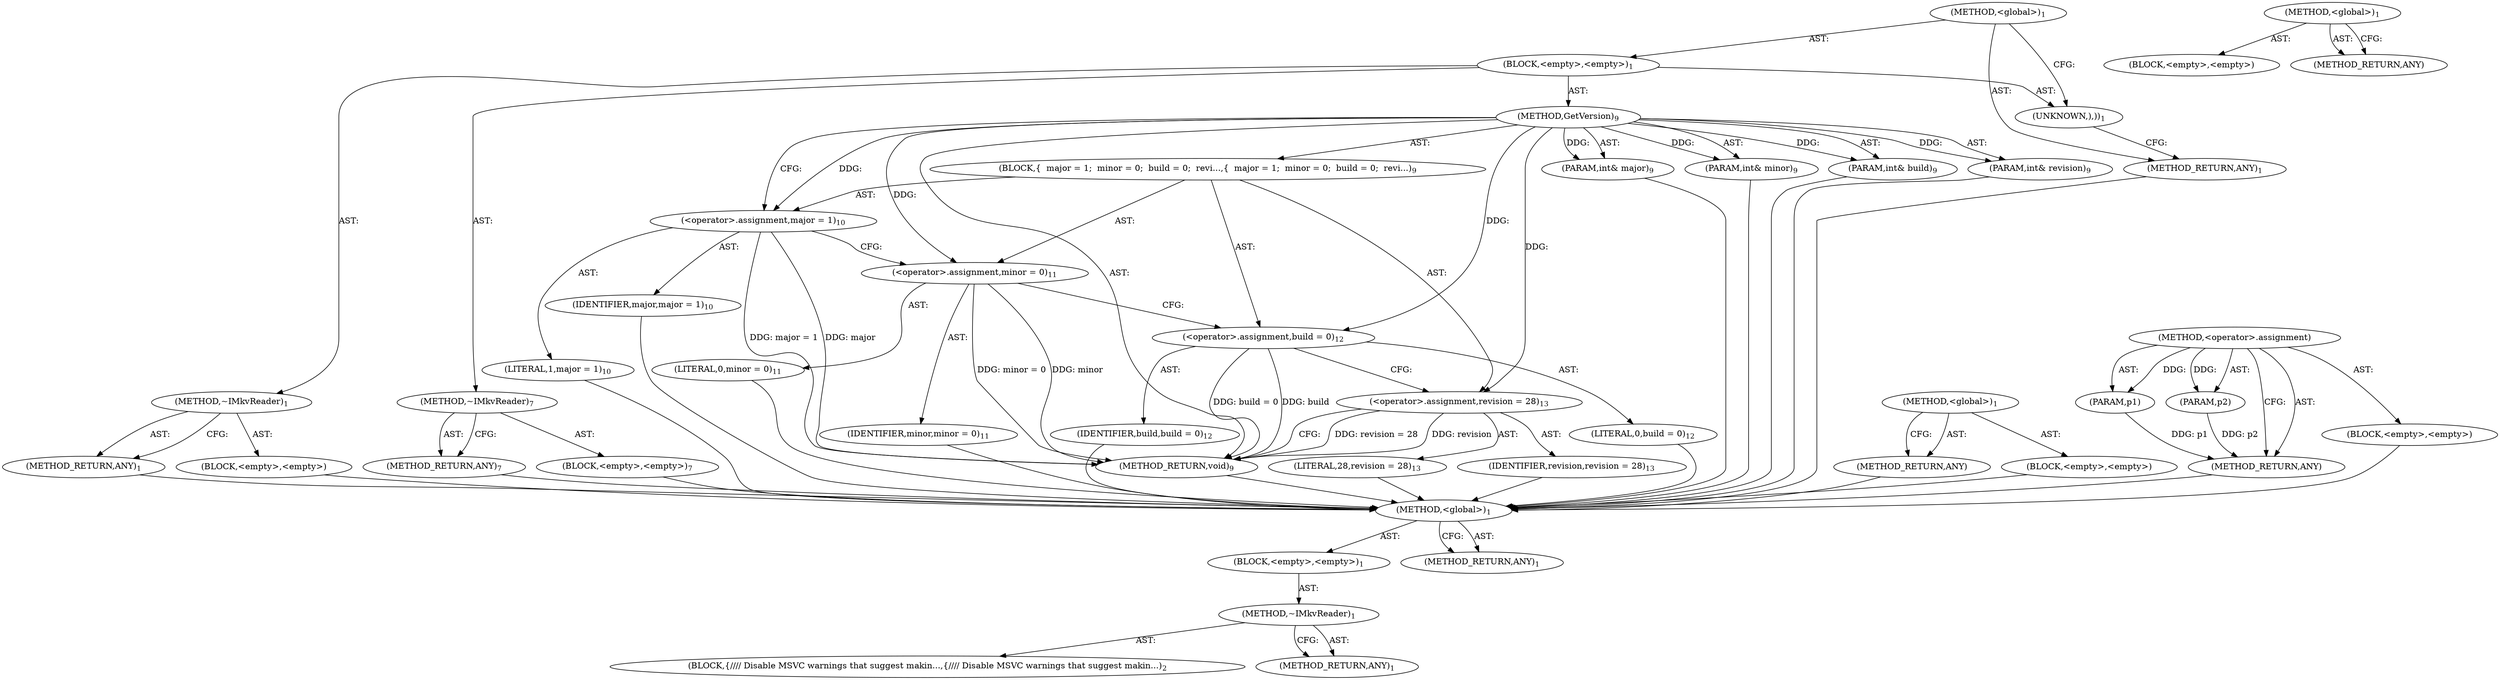 digraph "~IMkvReader" {
vulnerable_6 [label=<(METHOD,&lt;global&gt;)<SUB>1</SUB>>];
vulnerable_7 [label=<(BLOCK,&lt;empty&gt;,&lt;empty&gt;)<SUB>1</SUB>>];
vulnerable_8 [label=<(METHOD,~IMkvReader)<SUB>1</SUB>>];
vulnerable_9 [label=<(BLOCK,{
//// Disable MSVC warnings that suggest makin...,{
//// Disable MSVC warnings that suggest makin...)<SUB>2</SUB>>];
vulnerable_10 [label=<(METHOD_RETURN,ANY)<SUB>1</SUB>>];
vulnerable_12 [label=<(METHOD_RETURN,ANY)<SUB>1</SUB>>];
vulnerable_19 [label=<(METHOD,&lt;global&gt;)<SUB>1</SUB>>];
vulnerable_20 [label=<(BLOCK,&lt;empty&gt;,&lt;empty&gt;)>];
vulnerable_21 [label=<(METHOD_RETURN,ANY)>];
fixed_6 [label=<(METHOD,&lt;global&gt;)<SUB>1</SUB>>];
fixed_7 [label=<(BLOCK,&lt;empty&gt;,&lt;empty&gt;)<SUB>1</SUB>>];
fixed_8 [label=<(METHOD,~IMkvReader)<SUB>1</SUB>>];
fixed_9 [label=<(BLOCK,&lt;empty&gt;,&lt;empty&gt;)>];
fixed_10 [label=<(METHOD_RETURN,ANY)<SUB>1</SUB>>];
fixed_12 [label=<(UNKNOWN,),))<SUB>1</SUB>>];
fixed_13 [label=<(METHOD,~IMkvReader)<SUB>7</SUB>>];
fixed_14 [label=<(BLOCK,&lt;empty&gt;,&lt;empty&gt;)<SUB>7</SUB>>];
fixed_15 [label=<(METHOD_RETURN,ANY)<SUB>7</SUB>>];
fixed_17 [label=<(METHOD,GetVersion)<SUB>9</SUB>>];
fixed_18 [label=<(PARAM,int&amp; major)<SUB>9</SUB>>];
fixed_19 [label=<(PARAM,int&amp; minor)<SUB>9</SUB>>];
fixed_20 [label=<(PARAM,int&amp; build)<SUB>9</SUB>>];
fixed_21 [label=<(PARAM,int&amp; revision)<SUB>9</SUB>>];
fixed_22 [label=<(BLOCK,{
  major = 1;
  minor = 0;
  build = 0;
  revi...,{
  major = 1;
  minor = 0;
  build = 0;
  revi...)<SUB>9</SUB>>];
fixed_23 [label=<(&lt;operator&gt;.assignment,major = 1)<SUB>10</SUB>>];
fixed_24 [label=<(IDENTIFIER,major,major = 1)<SUB>10</SUB>>];
fixed_25 [label=<(LITERAL,1,major = 1)<SUB>10</SUB>>];
fixed_26 [label=<(&lt;operator&gt;.assignment,minor = 0)<SUB>11</SUB>>];
fixed_27 [label=<(IDENTIFIER,minor,minor = 0)<SUB>11</SUB>>];
fixed_28 [label=<(LITERAL,0,minor = 0)<SUB>11</SUB>>];
fixed_29 [label=<(&lt;operator&gt;.assignment,build = 0)<SUB>12</SUB>>];
fixed_30 [label=<(IDENTIFIER,build,build = 0)<SUB>12</SUB>>];
fixed_31 [label=<(LITERAL,0,build = 0)<SUB>12</SUB>>];
fixed_32 [label=<(&lt;operator&gt;.assignment,revision = 28)<SUB>13</SUB>>];
fixed_33 [label=<(IDENTIFIER,revision,revision = 28)<SUB>13</SUB>>];
fixed_34 [label=<(LITERAL,28,revision = 28)<SUB>13</SUB>>];
fixed_35 [label=<(METHOD_RETURN,void)<SUB>9</SUB>>];
fixed_37 [label=<(METHOD_RETURN,ANY)<SUB>1</SUB>>];
fixed_46 [label=<(METHOD,&lt;global&gt;)<SUB>1</SUB>>];
fixed_47 [label=<(BLOCK,&lt;empty&gt;,&lt;empty&gt;)>];
fixed_48 [label=<(METHOD_RETURN,ANY)>];
fixed_52 [label=<(METHOD,&lt;operator&gt;.assignment)>];
fixed_53 [label=<(PARAM,p1)>];
fixed_54 [label=<(PARAM,p2)>];
fixed_55 [label=<(BLOCK,&lt;empty&gt;,&lt;empty&gt;)>];
fixed_56 [label=<(METHOD_RETURN,ANY)>];
vulnerable_6 -> vulnerable_7  [key=0, label="AST: "];
vulnerable_6 -> vulnerable_12  [key=0, label="AST: "];
vulnerable_6 -> vulnerable_12  [key=1, label="CFG: "];
vulnerable_7 -> vulnerable_8  [key=0, label="AST: "];
vulnerable_8 -> vulnerable_9  [key=0, label="AST: "];
vulnerable_8 -> vulnerable_10  [key=0, label="AST: "];
vulnerable_8 -> vulnerable_10  [key=1, label="CFG: "];
vulnerable_19 -> vulnerable_20  [key=0, label="AST: "];
vulnerable_19 -> vulnerable_21  [key=0, label="AST: "];
vulnerable_19 -> vulnerable_21  [key=1, label="CFG: "];
fixed_6 -> fixed_7  [key=0, label="AST: "];
fixed_6 -> fixed_37  [key=0, label="AST: "];
fixed_6 -> fixed_12  [key=0, label="CFG: "];
fixed_7 -> fixed_8  [key=0, label="AST: "];
fixed_7 -> fixed_12  [key=0, label="AST: "];
fixed_7 -> fixed_13  [key=0, label="AST: "];
fixed_7 -> fixed_17  [key=0, label="AST: "];
fixed_8 -> fixed_9  [key=0, label="AST: "];
fixed_8 -> fixed_10  [key=0, label="AST: "];
fixed_8 -> fixed_10  [key=1, label="CFG: "];
fixed_9 -> vulnerable_6  [key=0];
fixed_10 -> vulnerable_6  [key=0];
fixed_12 -> fixed_37  [key=0, label="CFG: "];
fixed_13 -> fixed_14  [key=0, label="AST: "];
fixed_13 -> fixed_15  [key=0, label="AST: "];
fixed_13 -> fixed_15  [key=1, label="CFG: "];
fixed_14 -> vulnerable_6  [key=0];
fixed_15 -> vulnerable_6  [key=0];
fixed_17 -> fixed_18  [key=0, label="AST: "];
fixed_17 -> fixed_18  [key=1, label="DDG: "];
fixed_17 -> fixed_19  [key=0, label="AST: "];
fixed_17 -> fixed_19  [key=1, label="DDG: "];
fixed_17 -> fixed_20  [key=0, label="AST: "];
fixed_17 -> fixed_20  [key=1, label="DDG: "];
fixed_17 -> fixed_21  [key=0, label="AST: "];
fixed_17 -> fixed_21  [key=1, label="DDG: "];
fixed_17 -> fixed_22  [key=0, label="AST: "];
fixed_17 -> fixed_35  [key=0, label="AST: "];
fixed_17 -> fixed_23  [key=0, label="CFG: "];
fixed_17 -> fixed_23  [key=1, label="DDG: "];
fixed_17 -> fixed_26  [key=0, label="DDG: "];
fixed_17 -> fixed_29  [key=0, label="DDG: "];
fixed_17 -> fixed_32  [key=0, label="DDG: "];
fixed_18 -> vulnerable_6  [key=0];
fixed_19 -> vulnerable_6  [key=0];
fixed_20 -> vulnerable_6  [key=0];
fixed_21 -> vulnerable_6  [key=0];
fixed_22 -> fixed_23  [key=0, label="AST: "];
fixed_22 -> fixed_26  [key=0, label="AST: "];
fixed_22 -> fixed_29  [key=0, label="AST: "];
fixed_22 -> fixed_32  [key=0, label="AST: "];
fixed_23 -> fixed_24  [key=0, label="AST: "];
fixed_23 -> fixed_25  [key=0, label="AST: "];
fixed_23 -> fixed_26  [key=0, label="CFG: "];
fixed_23 -> fixed_35  [key=0, label="DDG: major"];
fixed_23 -> fixed_35  [key=1, label="DDG: major = 1"];
fixed_24 -> vulnerable_6  [key=0];
fixed_25 -> vulnerable_6  [key=0];
fixed_26 -> fixed_27  [key=0, label="AST: "];
fixed_26 -> fixed_28  [key=0, label="AST: "];
fixed_26 -> fixed_29  [key=0, label="CFG: "];
fixed_26 -> fixed_35  [key=0, label="DDG: minor"];
fixed_26 -> fixed_35  [key=1, label="DDG: minor = 0"];
fixed_27 -> vulnerable_6  [key=0];
fixed_28 -> vulnerable_6  [key=0];
fixed_29 -> fixed_30  [key=0, label="AST: "];
fixed_29 -> fixed_31  [key=0, label="AST: "];
fixed_29 -> fixed_32  [key=0, label="CFG: "];
fixed_29 -> fixed_35  [key=0, label="DDG: build"];
fixed_29 -> fixed_35  [key=1, label="DDG: build = 0"];
fixed_30 -> vulnerable_6  [key=0];
fixed_31 -> vulnerable_6  [key=0];
fixed_32 -> fixed_33  [key=0, label="AST: "];
fixed_32 -> fixed_34  [key=0, label="AST: "];
fixed_32 -> fixed_35  [key=0, label="CFG: "];
fixed_32 -> fixed_35  [key=1, label="DDG: revision"];
fixed_32 -> fixed_35  [key=2, label="DDG: revision = 28"];
fixed_33 -> vulnerable_6  [key=0];
fixed_34 -> vulnerable_6  [key=0];
fixed_35 -> vulnerable_6  [key=0];
fixed_37 -> vulnerable_6  [key=0];
fixed_46 -> fixed_47  [key=0, label="AST: "];
fixed_46 -> fixed_48  [key=0, label="AST: "];
fixed_46 -> fixed_48  [key=1, label="CFG: "];
fixed_47 -> vulnerable_6  [key=0];
fixed_48 -> vulnerable_6  [key=0];
fixed_52 -> fixed_53  [key=0, label="AST: "];
fixed_52 -> fixed_53  [key=1, label="DDG: "];
fixed_52 -> fixed_55  [key=0, label="AST: "];
fixed_52 -> fixed_54  [key=0, label="AST: "];
fixed_52 -> fixed_54  [key=1, label="DDG: "];
fixed_52 -> fixed_56  [key=0, label="AST: "];
fixed_52 -> fixed_56  [key=1, label="CFG: "];
fixed_53 -> fixed_56  [key=0, label="DDG: p1"];
fixed_54 -> fixed_56  [key=0, label="DDG: p2"];
fixed_55 -> vulnerable_6  [key=0];
fixed_56 -> vulnerable_6  [key=0];
}
